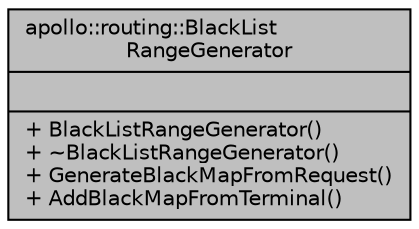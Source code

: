 digraph "apollo::routing::BlackListRangeGenerator"
{
  edge [fontname="Helvetica",fontsize="10",labelfontname="Helvetica",labelfontsize="10"];
  node [fontname="Helvetica",fontsize="10",shape=record];
  Node1 [label="{apollo::routing::BlackList\lRangeGenerator\n||+ BlackListRangeGenerator()\l+ ~BlackListRangeGenerator()\l+ GenerateBlackMapFromRequest()\l+ AddBlackMapFromTerminal()\l}",height=0.2,width=0.4,color="black", fillcolor="grey75", style="filled" fontcolor="black"];
}
